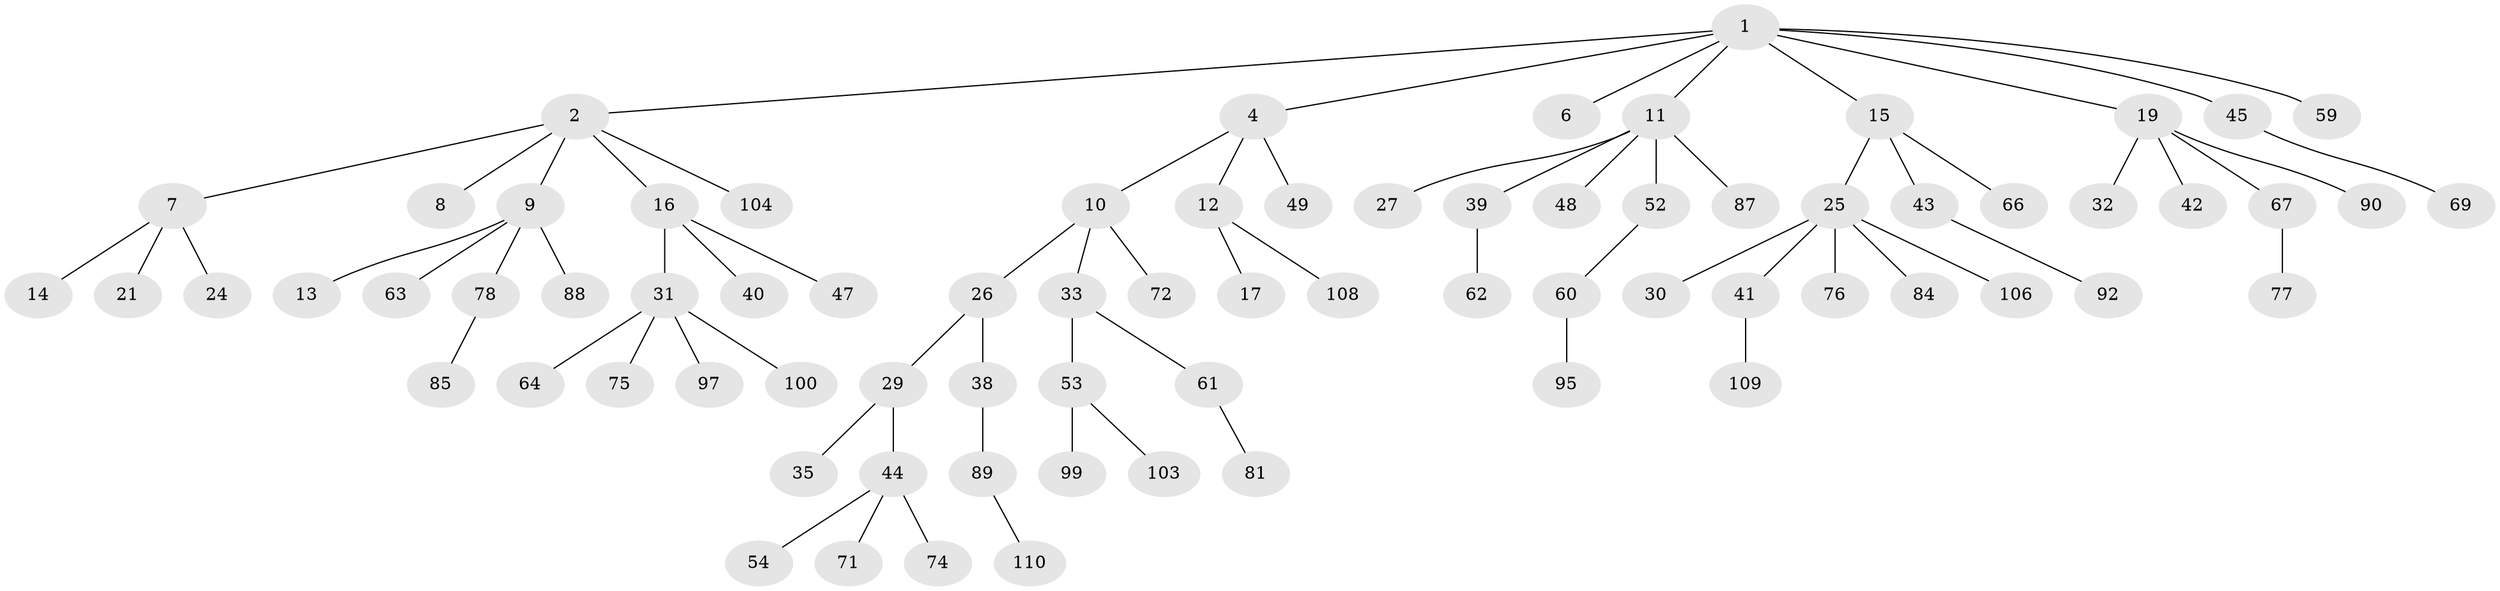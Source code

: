 // original degree distribution, {5: 0.06306306306306306, 4: 0.06306306306306306, 3: 0.13513513513513514, 1: 0.5045045045045045, 2: 0.22522522522522523, 6: 0.009009009009009009}
// Generated by graph-tools (version 1.1) at 2025/11/02/27/25 16:11:26]
// undirected, 75 vertices, 74 edges
graph export_dot {
graph [start="1"]
  node [color=gray90,style=filled];
  1 [super="+3"];
  2 [super="+5"];
  4;
  6;
  7 [super="+37"];
  8 [super="+18"];
  9 [super="+79"];
  10 [super="+70"];
  11 [super="+73"];
  12 [super="+93"];
  13 [super="+23"];
  14;
  15 [super="+22"];
  16 [super="+34"];
  17;
  19 [super="+20"];
  21;
  24;
  25 [super="+28"];
  26 [super="+101"];
  27 [super="+83"];
  29 [super="+36"];
  30;
  31 [super="+51"];
  32;
  33 [super="+105"];
  35;
  38 [super="+50"];
  39 [super="+58"];
  40 [super="+46"];
  41 [super="+68"];
  42 [super="+91"];
  43 [super="+82"];
  44 [super="+57"];
  45 [super="+55"];
  47;
  48;
  49 [super="+96"];
  52 [super="+56"];
  53 [super="+65"];
  54;
  59;
  60 [super="+80"];
  61 [super="+94"];
  62;
  63;
  64;
  66;
  67;
  69;
  71;
  72;
  74;
  75 [super="+86"];
  76 [super="+102"];
  77 [super="+98"];
  78;
  81;
  84;
  85;
  87;
  88;
  89 [super="+107"];
  90;
  92 [super="+111"];
  95;
  97;
  99;
  100;
  103;
  104;
  106;
  108;
  109;
  110;
  1 -- 2;
  1 -- 4;
  1 -- 6;
  1 -- 19;
  1 -- 11;
  1 -- 59;
  1 -- 45;
  1 -- 15;
  2 -- 9;
  2 -- 16;
  2 -- 104;
  2 -- 8;
  2 -- 7;
  4 -- 10;
  4 -- 12;
  4 -- 49;
  7 -- 14;
  7 -- 21;
  7 -- 24;
  9 -- 13;
  9 -- 63;
  9 -- 78;
  9 -- 88;
  10 -- 26;
  10 -- 33;
  10 -- 72;
  11 -- 27;
  11 -- 39;
  11 -- 48;
  11 -- 52;
  11 -- 87;
  12 -- 17;
  12 -- 108;
  15 -- 25;
  15 -- 66;
  15 -- 43;
  16 -- 31;
  16 -- 40;
  16 -- 47;
  19 -- 32;
  19 -- 67;
  19 -- 42;
  19 -- 90;
  25 -- 41;
  25 -- 84;
  25 -- 106;
  25 -- 76;
  25 -- 30;
  26 -- 29;
  26 -- 38;
  29 -- 35;
  29 -- 44;
  31 -- 75;
  31 -- 97;
  31 -- 64;
  31 -- 100;
  33 -- 53;
  33 -- 61;
  38 -- 89;
  39 -- 62;
  41 -- 109;
  43 -- 92;
  44 -- 54;
  44 -- 74;
  44 -- 71;
  45 -- 69;
  52 -- 60;
  53 -- 103;
  53 -- 99;
  60 -- 95;
  61 -- 81;
  67 -- 77;
  78 -- 85;
  89 -- 110;
}
